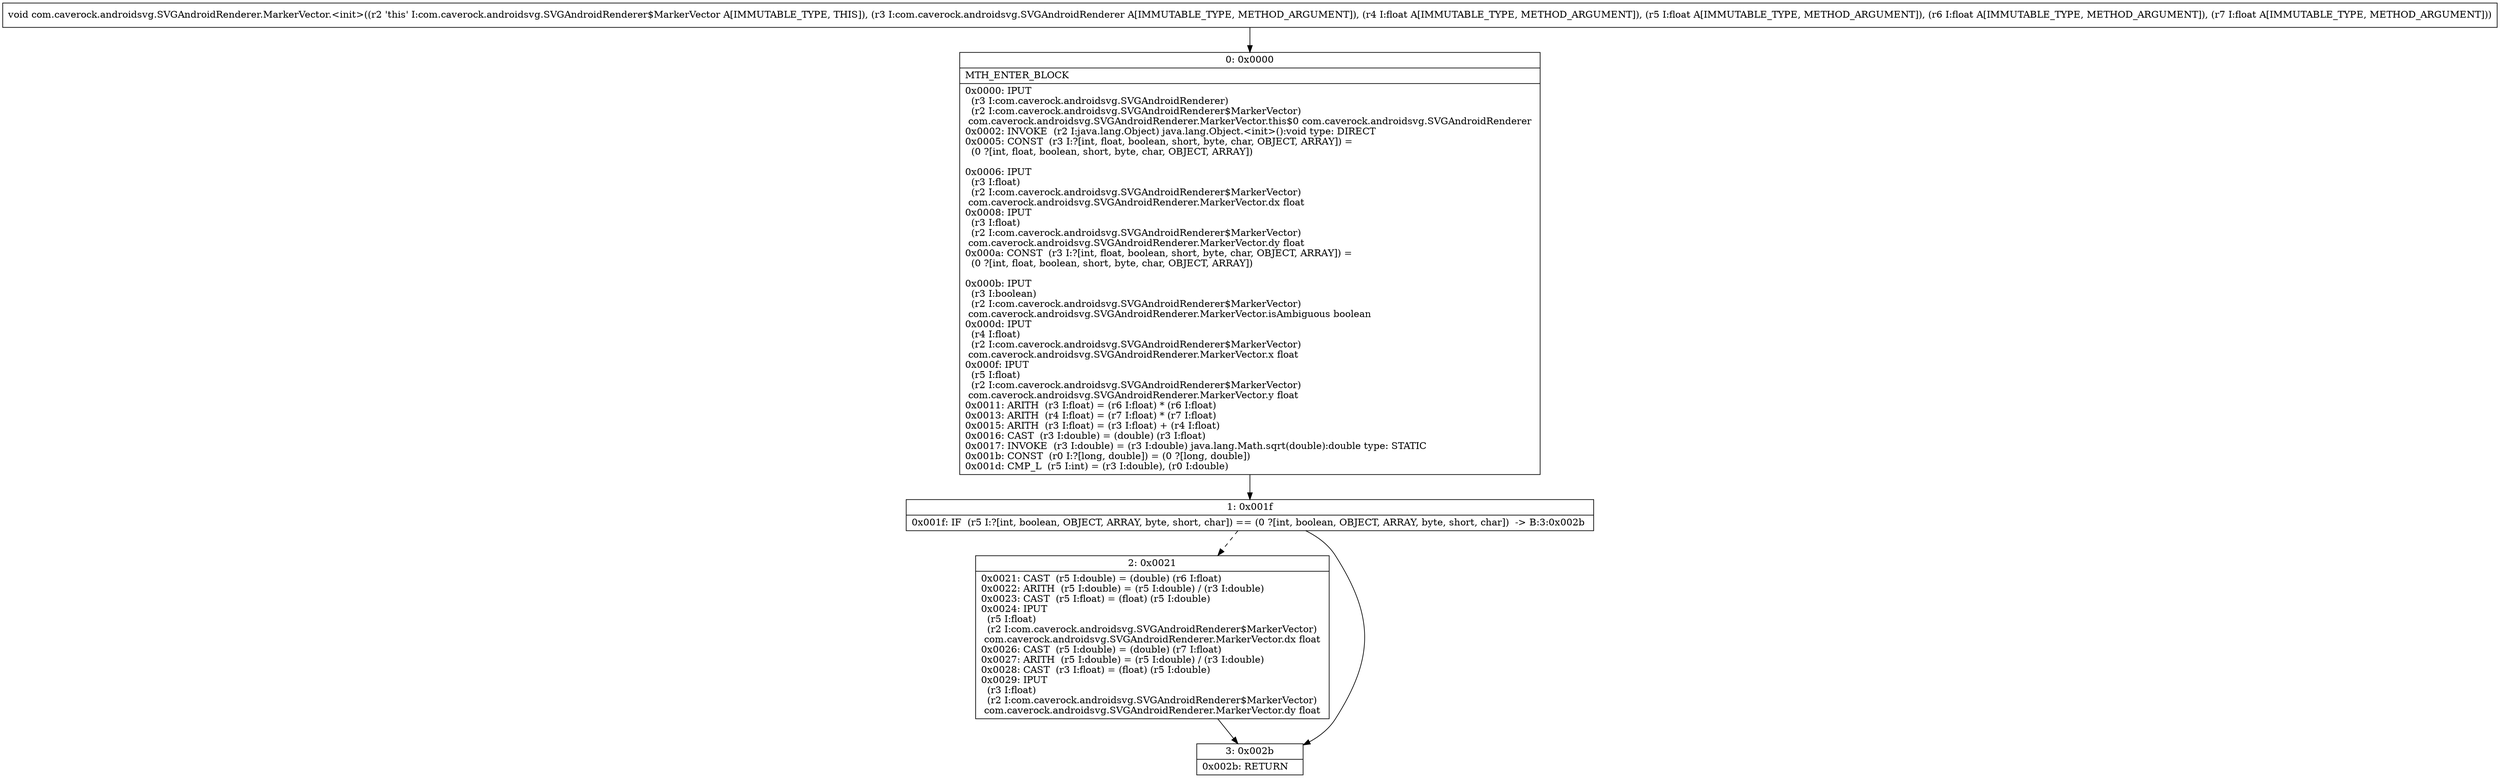 digraph "CFG forcom.caverock.androidsvg.SVGAndroidRenderer.MarkerVector.\<init\>(Lcom\/caverock\/androidsvg\/SVGAndroidRenderer;FFFF)V" {
Node_0 [shape=record,label="{0\:\ 0x0000|MTH_ENTER_BLOCK\l|0x0000: IPUT  \l  (r3 I:com.caverock.androidsvg.SVGAndroidRenderer)\l  (r2 I:com.caverock.androidsvg.SVGAndroidRenderer$MarkerVector)\l com.caverock.androidsvg.SVGAndroidRenderer.MarkerVector.this$0 com.caverock.androidsvg.SVGAndroidRenderer \l0x0002: INVOKE  (r2 I:java.lang.Object) java.lang.Object.\<init\>():void type: DIRECT \l0x0005: CONST  (r3 I:?[int, float, boolean, short, byte, char, OBJECT, ARRAY]) = \l  (0 ?[int, float, boolean, short, byte, char, OBJECT, ARRAY])\l \l0x0006: IPUT  \l  (r3 I:float)\l  (r2 I:com.caverock.androidsvg.SVGAndroidRenderer$MarkerVector)\l com.caverock.androidsvg.SVGAndroidRenderer.MarkerVector.dx float \l0x0008: IPUT  \l  (r3 I:float)\l  (r2 I:com.caverock.androidsvg.SVGAndroidRenderer$MarkerVector)\l com.caverock.androidsvg.SVGAndroidRenderer.MarkerVector.dy float \l0x000a: CONST  (r3 I:?[int, float, boolean, short, byte, char, OBJECT, ARRAY]) = \l  (0 ?[int, float, boolean, short, byte, char, OBJECT, ARRAY])\l \l0x000b: IPUT  \l  (r3 I:boolean)\l  (r2 I:com.caverock.androidsvg.SVGAndroidRenderer$MarkerVector)\l com.caverock.androidsvg.SVGAndroidRenderer.MarkerVector.isAmbiguous boolean \l0x000d: IPUT  \l  (r4 I:float)\l  (r2 I:com.caverock.androidsvg.SVGAndroidRenderer$MarkerVector)\l com.caverock.androidsvg.SVGAndroidRenderer.MarkerVector.x float \l0x000f: IPUT  \l  (r5 I:float)\l  (r2 I:com.caverock.androidsvg.SVGAndroidRenderer$MarkerVector)\l com.caverock.androidsvg.SVGAndroidRenderer.MarkerVector.y float \l0x0011: ARITH  (r3 I:float) = (r6 I:float) * (r6 I:float) \l0x0013: ARITH  (r4 I:float) = (r7 I:float) * (r7 I:float) \l0x0015: ARITH  (r3 I:float) = (r3 I:float) + (r4 I:float) \l0x0016: CAST  (r3 I:double) = (double) (r3 I:float) \l0x0017: INVOKE  (r3 I:double) = (r3 I:double) java.lang.Math.sqrt(double):double type: STATIC \l0x001b: CONST  (r0 I:?[long, double]) = (0 ?[long, double]) \l0x001d: CMP_L  (r5 I:int) = (r3 I:double), (r0 I:double) \l}"];
Node_1 [shape=record,label="{1\:\ 0x001f|0x001f: IF  (r5 I:?[int, boolean, OBJECT, ARRAY, byte, short, char]) == (0 ?[int, boolean, OBJECT, ARRAY, byte, short, char])  \-\> B:3:0x002b \l}"];
Node_2 [shape=record,label="{2\:\ 0x0021|0x0021: CAST  (r5 I:double) = (double) (r6 I:float) \l0x0022: ARITH  (r5 I:double) = (r5 I:double) \/ (r3 I:double) \l0x0023: CAST  (r5 I:float) = (float) (r5 I:double) \l0x0024: IPUT  \l  (r5 I:float)\l  (r2 I:com.caverock.androidsvg.SVGAndroidRenderer$MarkerVector)\l com.caverock.androidsvg.SVGAndroidRenderer.MarkerVector.dx float \l0x0026: CAST  (r5 I:double) = (double) (r7 I:float) \l0x0027: ARITH  (r5 I:double) = (r5 I:double) \/ (r3 I:double) \l0x0028: CAST  (r3 I:float) = (float) (r5 I:double) \l0x0029: IPUT  \l  (r3 I:float)\l  (r2 I:com.caverock.androidsvg.SVGAndroidRenderer$MarkerVector)\l com.caverock.androidsvg.SVGAndroidRenderer.MarkerVector.dy float \l}"];
Node_3 [shape=record,label="{3\:\ 0x002b|0x002b: RETURN   \l}"];
MethodNode[shape=record,label="{void com.caverock.androidsvg.SVGAndroidRenderer.MarkerVector.\<init\>((r2 'this' I:com.caverock.androidsvg.SVGAndroidRenderer$MarkerVector A[IMMUTABLE_TYPE, THIS]), (r3 I:com.caverock.androidsvg.SVGAndroidRenderer A[IMMUTABLE_TYPE, METHOD_ARGUMENT]), (r4 I:float A[IMMUTABLE_TYPE, METHOD_ARGUMENT]), (r5 I:float A[IMMUTABLE_TYPE, METHOD_ARGUMENT]), (r6 I:float A[IMMUTABLE_TYPE, METHOD_ARGUMENT]), (r7 I:float A[IMMUTABLE_TYPE, METHOD_ARGUMENT])) }"];
MethodNode -> Node_0;
Node_0 -> Node_1;
Node_1 -> Node_2[style=dashed];
Node_1 -> Node_3;
Node_2 -> Node_3;
}

